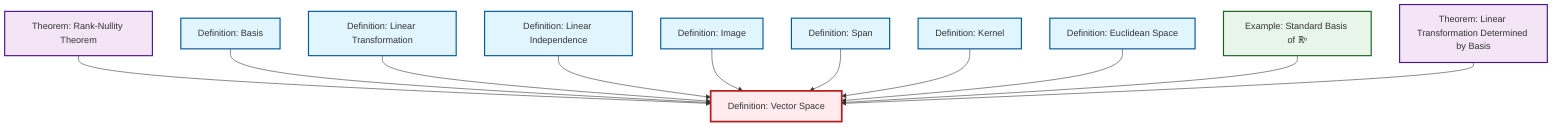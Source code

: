 graph TD
    classDef definition fill:#e1f5fe,stroke:#01579b,stroke-width:2px
    classDef theorem fill:#f3e5f5,stroke:#4a148c,stroke-width:2px
    classDef axiom fill:#fff3e0,stroke:#e65100,stroke-width:2px
    classDef example fill:#e8f5e9,stroke:#1b5e20,stroke-width:2px
    classDef current fill:#ffebee,stroke:#b71c1c,stroke-width:3px
    def-kernel["Definition: Kernel"]:::definition
    def-vector-space["Definition: Vector Space"]:::definition
    def-span["Definition: Span"]:::definition
    thm-rank-nullity["Theorem: Rank-Nullity Theorem"]:::theorem
    thm-linear-transformation-basis["Theorem: Linear Transformation Determined by Basis"]:::theorem
    def-euclidean-space["Definition: Euclidean Space"]:::definition
    def-image["Definition: Image"]:::definition
    def-basis["Definition: Basis"]:::definition
    def-linear-transformation["Definition: Linear Transformation"]:::definition
    def-linear-independence["Definition: Linear Independence"]:::definition
    ex-standard-basis-rn["Example: Standard Basis of ℝⁿ"]:::example
    thm-rank-nullity --> def-vector-space
    def-basis --> def-vector-space
    def-linear-transformation --> def-vector-space
    def-linear-independence --> def-vector-space
    def-image --> def-vector-space
    def-span --> def-vector-space
    def-kernel --> def-vector-space
    def-euclidean-space --> def-vector-space
    ex-standard-basis-rn --> def-vector-space
    thm-linear-transformation-basis --> def-vector-space
    class def-vector-space current